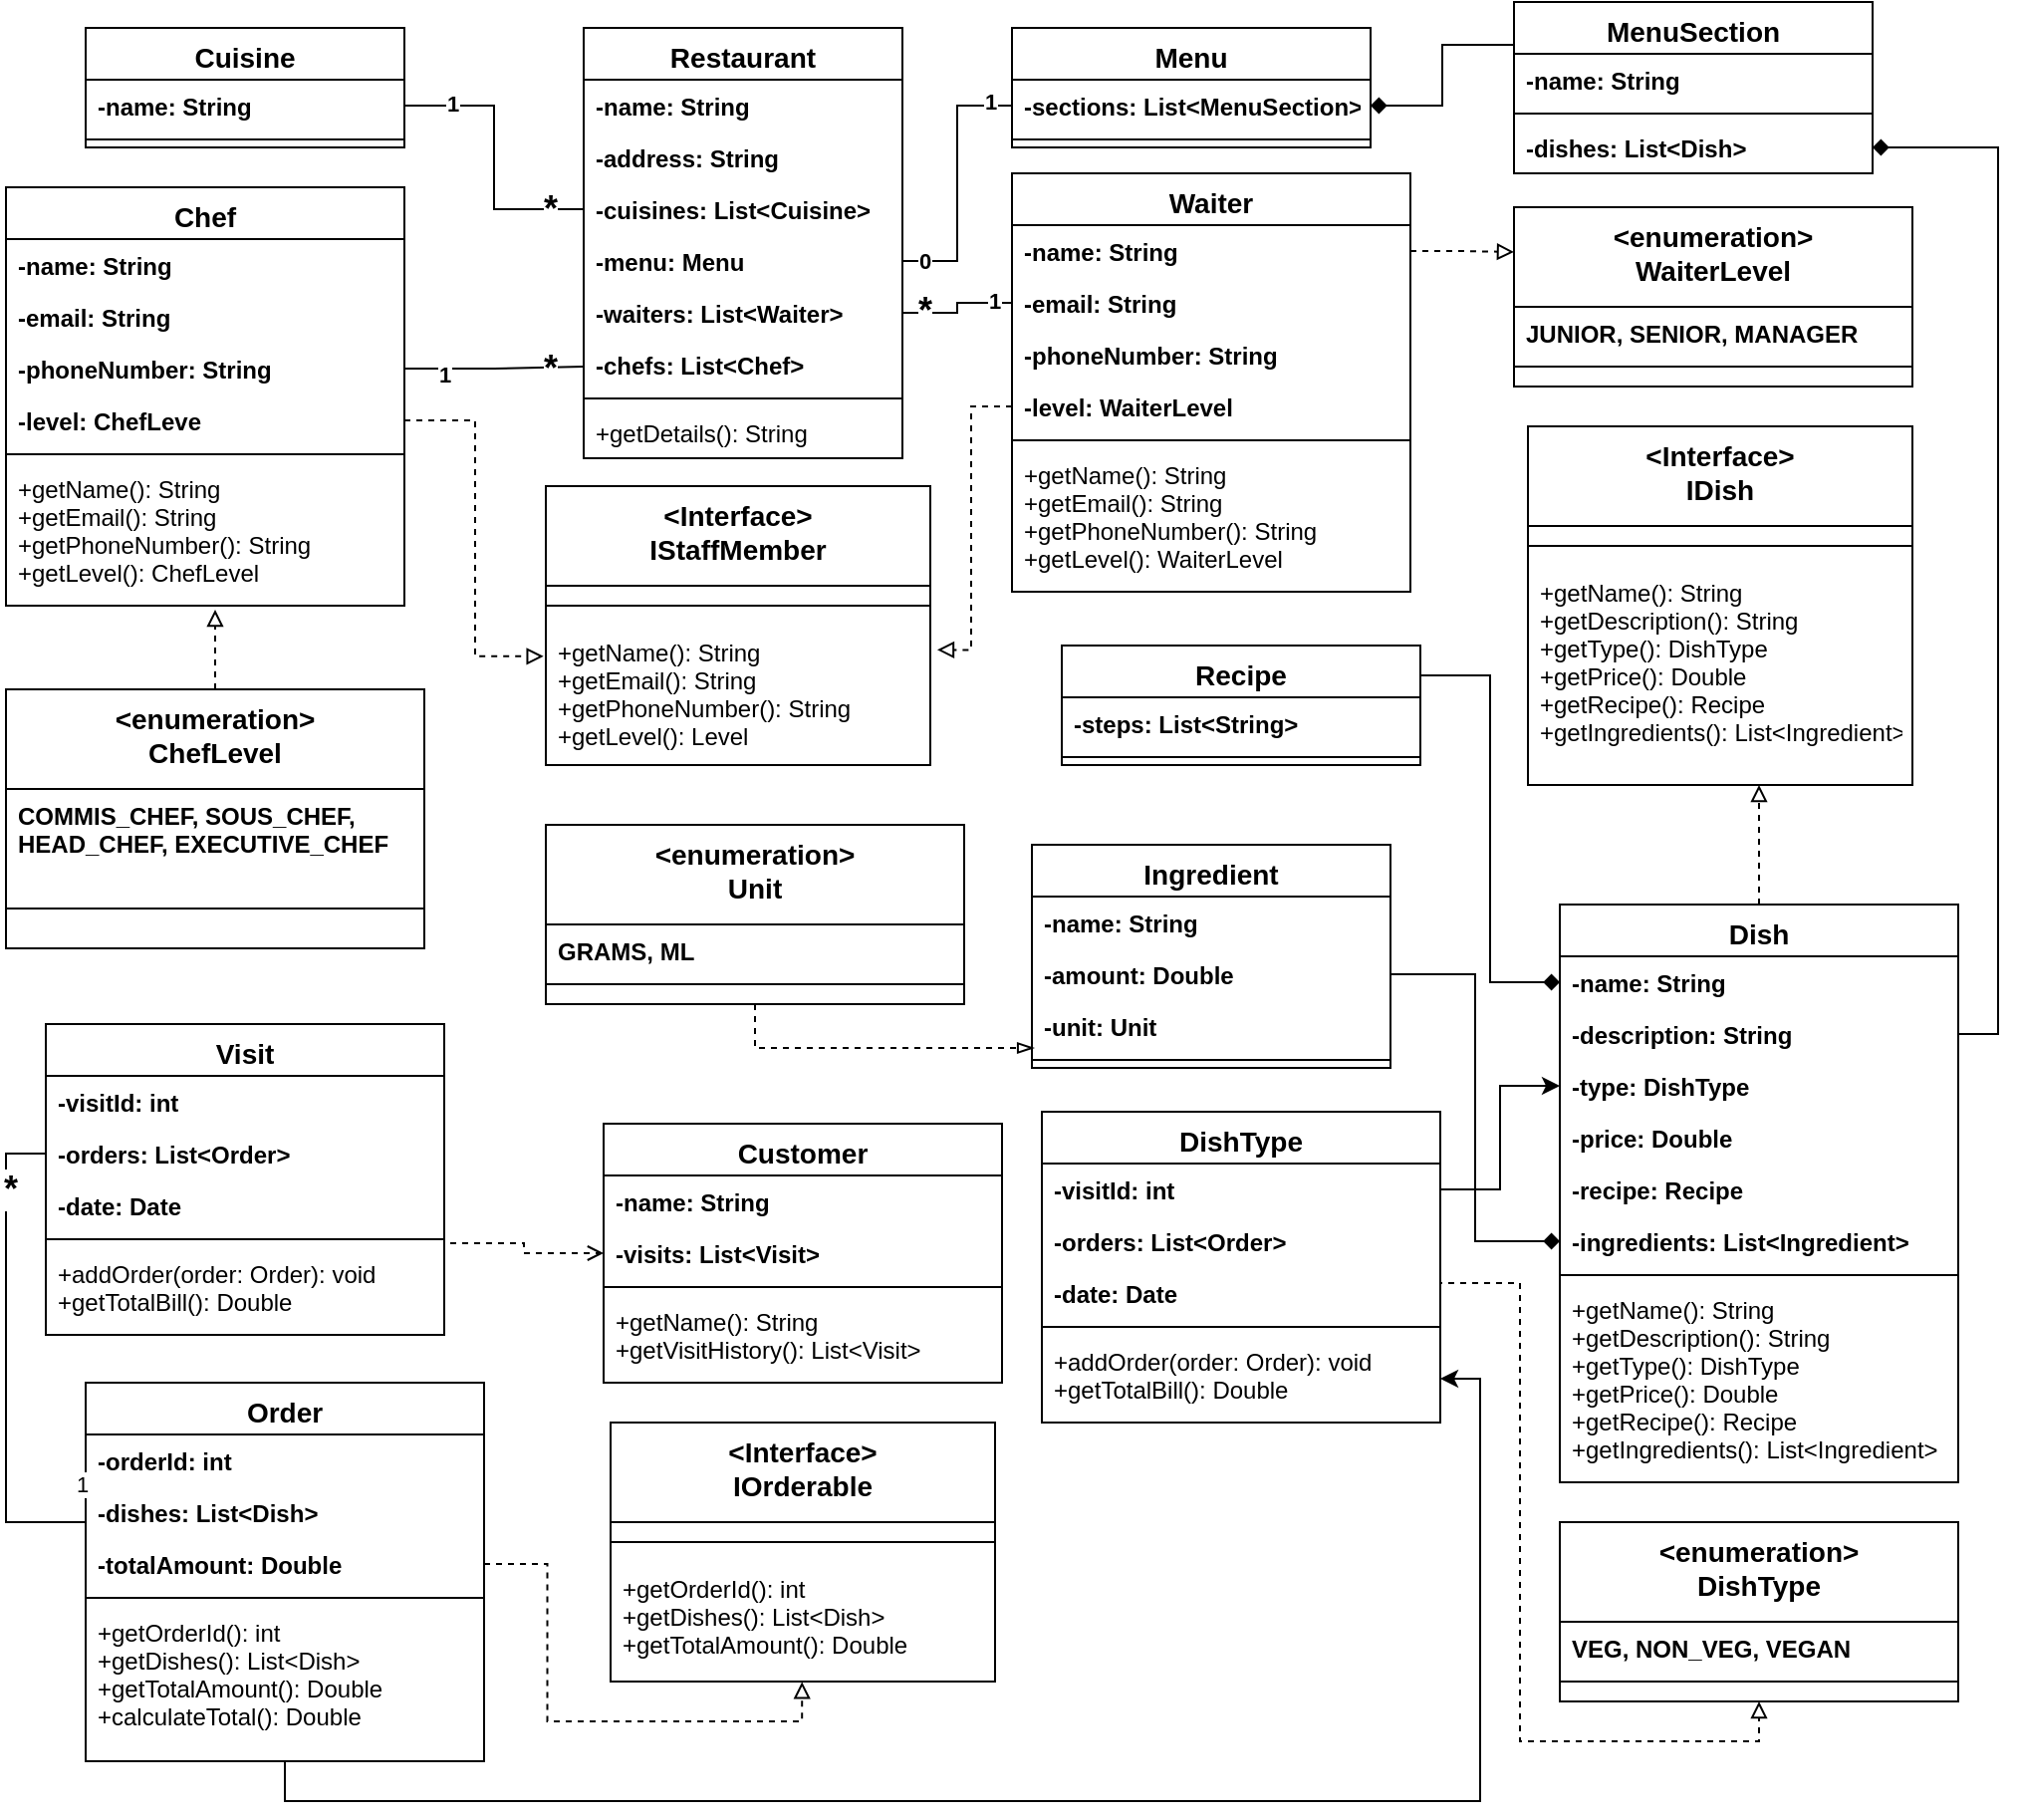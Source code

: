 <mxfile version="24.7.6">
  <diagram id="C5RBs43oDa-KdzZeNtuy" name="Page-1">
    <mxGraphModel dx="2327" dy="796" grid="1" gridSize="10" guides="1" tooltips="1" connect="1" arrows="1" fold="1" page="1" pageScale="1" pageWidth="827" pageHeight="1169" math="0" shadow="0">
      <root>
        <mxCell id="WIyWlLk6GJQsqaUBKTNV-0" />
        <mxCell id="WIyWlLk6GJQsqaUBKTNV-1" parent="WIyWlLk6GJQsqaUBKTNV-0" />
        <mxCell id="zkfFHV4jXpPFQw0GAbJ--0" value="Restaurant" style="swimlane;fontStyle=1;align=center;verticalAlign=top;childLayout=stackLayout;horizontal=1;startSize=26;horizontalStack=0;resizeParent=1;resizeLast=0;collapsible=1;marginBottom=0;rounded=0;shadow=0;strokeWidth=1;fontSize=14;" parent="WIyWlLk6GJQsqaUBKTNV-1" vertex="1">
          <mxGeometry x="240" y="40" width="160" height="216" as="geometry">
            <mxRectangle x="230" y="140" width="160" height="26" as="alternateBounds" />
          </mxGeometry>
        </mxCell>
        <mxCell id="zkfFHV4jXpPFQw0GAbJ--1" value="-name: String" style="text;align=left;verticalAlign=top;spacingLeft=4;spacingRight=4;overflow=hidden;rotatable=0;points=[[0,0.5],[1,0.5]];portConstraint=eastwest;fontStyle=1" parent="zkfFHV4jXpPFQw0GAbJ--0" vertex="1">
          <mxGeometry y="26" width="160" height="26" as="geometry" />
        </mxCell>
        <mxCell id="zkfFHV4jXpPFQw0GAbJ--2" value="-address: String " style="text;align=left;verticalAlign=top;spacingLeft=4;spacingRight=4;overflow=hidden;rotatable=0;points=[[0,0.5],[1,0.5]];portConstraint=eastwest;rounded=0;shadow=0;html=0;fontStyle=1" parent="zkfFHV4jXpPFQw0GAbJ--0" vertex="1">
          <mxGeometry y="52" width="160" height="26" as="geometry" />
        </mxCell>
        <mxCell id="zkfFHV4jXpPFQw0GAbJ--3" value="-cuisines: List&lt;Cuisine&gt;" style="text;align=left;verticalAlign=top;spacingLeft=4;spacingRight=4;overflow=hidden;rotatable=0;points=[[0,0.5],[1,0.5]];portConstraint=eastwest;rounded=0;shadow=0;html=0;fontStyle=1" parent="zkfFHV4jXpPFQw0GAbJ--0" vertex="1">
          <mxGeometry y="78" width="160" height="26" as="geometry" />
        </mxCell>
        <mxCell id="zkfFHV4jXpPFQw0GAbJ--5" value="-menu: Menu" style="text;align=left;verticalAlign=top;spacingLeft=4;spacingRight=4;overflow=hidden;rotatable=0;points=[[0,0.5],[1,0.5]];portConstraint=eastwest;fontStyle=1" parent="zkfFHV4jXpPFQw0GAbJ--0" vertex="1">
          <mxGeometry y="104" width="160" height="26" as="geometry" />
        </mxCell>
        <mxCell id="VaiTRZWKTCsyNy_biYh1-0" value="-waiters: List&lt;Waiter&gt; " style="text;align=left;verticalAlign=top;spacingLeft=4;spacingRight=4;overflow=hidden;rotatable=0;points=[[0,0.5],[1,0.5]];portConstraint=eastwest;rounded=0;shadow=0;html=0;fontStyle=1" vertex="1" parent="zkfFHV4jXpPFQw0GAbJ--0">
          <mxGeometry y="130" width="160" height="26" as="geometry" />
        </mxCell>
        <mxCell id="VaiTRZWKTCsyNy_biYh1-1" value="-chefs: List&lt;Chef&gt;" style="text;align=left;verticalAlign=top;spacingLeft=4;spacingRight=4;overflow=hidden;rotatable=0;points=[[0,0.5],[1,0.5]];portConstraint=eastwest;fontStyle=1" vertex="1" parent="zkfFHV4jXpPFQw0GAbJ--0">
          <mxGeometry y="156" width="160" height="26" as="geometry" />
        </mxCell>
        <mxCell id="zkfFHV4jXpPFQw0GAbJ--4" value="" style="line;html=1;strokeWidth=1;align=left;verticalAlign=middle;spacingTop=-1;spacingLeft=3;spacingRight=3;rotatable=0;labelPosition=right;points=[];portConstraint=eastwest;" parent="zkfFHV4jXpPFQw0GAbJ--0" vertex="1">
          <mxGeometry y="182" width="160" height="8" as="geometry" />
        </mxCell>
        <mxCell id="VaiTRZWKTCsyNy_biYh1-2" value="+getDetails(): String" style="text;align=left;verticalAlign=top;spacingLeft=4;spacingRight=4;overflow=hidden;rotatable=0;points=[[0,0.5],[1,0.5]];portConstraint=eastwest;rounded=0;shadow=0;html=0;" vertex="1" parent="zkfFHV4jXpPFQw0GAbJ--0">
          <mxGeometry y="190" width="160" height="26" as="geometry" />
        </mxCell>
        <mxCell id="VaiTRZWKTCsyNy_biYh1-3" value="Cuisine" style="swimlane;fontStyle=1;align=center;verticalAlign=top;childLayout=stackLayout;horizontal=1;startSize=26;horizontalStack=0;resizeParent=1;resizeLast=0;collapsible=1;marginBottom=0;rounded=0;shadow=0;strokeWidth=1;fontSize=14;" vertex="1" parent="WIyWlLk6GJQsqaUBKTNV-1">
          <mxGeometry x="-10" y="40" width="160" height="60" as="geometry">
            <mxRectangle x="230" y="140" width="160" height="26" as="alternateBounds" />
          </mxGeometry>
        </mxCell>
        <mxCell id="VaiTRZWKTCsyNy_biYh1-4" value="-name: String" style="text;align=left;verticalAlign=top;spacingLeft=4;spacingRight=4;overflow=hidden;rotatable=0;points=[[0,0.5],[1,0.5]];portConstraint=eastwest;fontStyle=1" vertex="1" parent="VaiTRZWKTCsyNy_biYh1-3">
          <mxGeometry y="26" width="160" height="26" as="geometry" />
        </mxCell>
        <mxCell id="VaiTRZWKTCsyNy_biYh1-10" value="" style="line;html=1;strokeWidth=1;align=left;verticalAlign=middle;spacingTop=-1;spacingLeft=3;spacingRight=3;rotatable=0;labelPosition=right;points=[];portConstraint=eastwest;" vertex="1" parent="VaiTRZWKTCsyNy_biYh1-3">
          <mxGeometry y="52" width="160" height="8" as="geometry" />
        </mxCell>
        <mxCell id="VaiTRZWKTCsyNy_biYh1-12" value="Menu" style="swimlane;fontStyle=1;align=center;verticalAlign=top;childLayout=stackLayout;horizontal=1;startSize=26;horizontalStack=0;resizeParent=1;resizeLast=0;collapsible=1;marginBottom=0;rounded=0;shadow=0;strokeWidth=1;fontSize=14;" vertex="1" parent="WIyWlLk6GJQsqaUBKTNV-1">
          <mxGeometry x="455" y="40" width="180" height="60" as="geometry">
            <mxRectangle x="230" y="140" width="160" height="26" as="alternateBounds" />
          </mxGeometry>
        </mxCell>
        <mxCell id="VaiTRZWKTCsyNy_biYh1-13" value="-sections: List&lt;MenuSection&gt;" style="text;align=left;verticalAlign=top;spacingLeft=4;spacingRight=4;overflow=hidden;rotatable=0;points=[[0,0.5],[1,0.5]];portConstraint=eastwest;fontStyle=1" vertex="1" parent="VaiTRZWKTCsyNy_biYh1-12">
          <mxGeometry y="26" width="180" height="26" as="geometry" />
        </mxCell>
        <mxCell id="VaiTRZWKTCsyNy_biYh1-14" value="" style="line;html=1;strokeWidth=1;align=left;verticalAlign=middle;spacingTop=-1;spacingLeft=3;spacingRight=3;rotatable=0;labelPosition=right;points=[];portConstraint=eastwest;" vertex="1" parent="VaiTRZWKTCsyNy_biYh1-12">
          <mxGeometry y="52" width="180" height="8" as="geometry" />
        </mxCell>
        <mxCell id="VaiTRZWKTCsyNy_biYh1-16" value="Ingredient" style="swimlane;fontStyle=1;align=center;verticalAlign=top;childLayout=stackLayout;horizontal=1;startSize=26;horizontalStack=0;resizeParent=1;resizeLast=0;collapsible=1;marginBottom=0;rounded=0;shadow=0;strokeWidth=1;fontSize=14;" vertex="1" parent="WIyWlLk6GJQsqaUBKTNV-1">
          <mxGeometry x="465" y="450" width="180" height="112" as="geometry">
            <mxRectangle x="230" y="140" width="160" height="26" as="alternateBounds" />
          </mxGeometry>
        </mxCell>
        <mxCell id="VaiTRZWKTCsyNy_biYh1-17" value="-name: String " style="text;align=left;verticalAlign=top;spacingLeft=4;spacingRight=4;overflow=hidden;rotatable=0;points=[[0,0.5],[1,0.5]];portConstraint=eastwest;fontStyle=1" vertex="1" parent="VaiTRZWKTCsyNy_biYh1-16">
          <mxGeometry y="26" width="180" height="26" as="geometry" />
        </mxCell>
        <mxCell id="VaiTRZWKTCsyNy_biYh1-38" value="-amount: Double " style="text;align=left;verticalAlign=top;spacingLeft=4;spacingRight=4;overflow=hidden;rotatable=0;points=[[0,0.5],[1,0.5]];portConstraint=eastwest;fontStyle=1" vertex="1" parent="VaiTRZWKTCsyNy_biYh1-16">
          <mxGeometry y="52" width="180" height="26" as="geometry" />
        </mxCell>
        <mxCell id="VaiTRZWKTCsyNy_biYh1-39" value="-unit: Unit" style="text;align=left;verticalAlign=top;spacingLeft=4;spacingRight=4;overflow=hidden;rotatable=0;points=[[0,0.5],[1,0.5]];portConstraint=eastwest;fontStyle=1" vertex="1" parent="VaiTRZWKTCsyNy_biYh1-16">
          <mxGeometry y="78" width="180" height="26" as="geometry" />
        </mxCell>
        <mxCell id="VaiTRZWKTCsyNy_biYh1-18" value="" style="line;html=1;strokeWidth=1;align=left;verticalAlign=middle;spacingTop=-1;spacingLeft=3;spacingRight=3;rotatable=0;labelPosition=right;points=[];portConstraint=eastwest;" vertex="1" parent="VaiTRZWKTCsyNy_biYh1-16">
          <mxGeometry y="104" width="180" height="8" as="geometry" />
        </mxCell>
        <mxCell id="VaiTRZWKTCsyNy_biYh1-21" value="&lt;Interface&gt;&#xa;IDish" style="swimlane;fontStyle=1;align=center;verticalAlign=top;childLayout=stackLayout;horizontal=1;startSize=50;horizontalStack=0;resizeParent=1;resizeLast=0;collapsible=1;marginBottom=0;rounded=0;shadow=0;strokeWidth=1;fontSize=14;" vertex="1" parent="WIyWlLk6GJQsqaUBKTNV-1">
          <mxGeometry x="714" y="240" width="193" height="180" as="geometry">
            <mxRectangle x="230" y="140" width="160" height="26" as="alternateBounds" />
          </mxGeometry>
        </mxCell>
        <mxCell id="VaiTRZWKTCsyNy_biYh1-23" value="" style="line;html=1;strokeWidth=1;align=left;verticalAlign=middle;spacingTop=-1;spacingLeft=3;spacingRight=3;rotatable=0;labelPosition=right;points=[];portConstraint=eastwest;" vertex="1" parent="VaiTRZWKTCsyNy_biYh1-21">
          <mxGeometry y="50" width="193" height="20" as="geometry" />
        </mxCell>
        <mxCell id="VaiTRZWKTCsyNy_biYh1-24" value="+getName(): String   &#xa;+getDescription(): String &#xa;+getType(): DishType &#xa;+getPrice(): Double  &#xa;+getRecipe(): Recipe &#xa;+getIngredients(): List&lt;Ingredient&gt;" style="text;align=left;verticalAlign=top;spacingLeft=4;spacingRight=4;overflow=hidden;rotatable=0;points=[[0,0.5],[1,0.5]];portConstraint=eastwest;fontStyle=0" vertex="1" parent="VaiTRZWKTCsyNy_biYh1-21">
          <mxGeometry y="70" width="193" height="100" as="geometry" />
        </mxCell>
        <mxCell id="VaiTRZWKTCsyNy_biYh1-147" style="edgeStyle=orthogonalEdgeStyle;rounded=0;orthogonalLoop=1;jettySize=auto;html=1;endArrow=block;endFill=0;dashed=1;" edge="1" parent="WIyWlLk6GJQsqaUBKTNV-1" source="VaiTRZWKTCsyNy_biYh1-25">
          <mxGeometry relative="1" as="geometry">
            <mxPoint x="830.0" y="420" as="targetPoint" />
          </mxGeometry>
        </mxCell>
        <mxCell id="VaiTRZWKTCsyNy_biYh1-25" value="Dish" style="swimlane;fontStyle=1;align=center;verticalAlign=top;childLayout=stackLayout;horizontal=1;startSize=26;horizontalStack=0;resizeParent=1;resizeLast=0;collapsible=1;marginBottom=0;rounded=0;shadow=0;strokeWidth=1;fontSize=14;" vertex="1" parent="WIyWlLk6GJQsqaUBKTNV-1">
          <mxGeometry x="730" y="480" width="200" height="290" as="geometry">
            <mxRectangle x="230" y="140" width="160" height="26" as="alternateBounds" />
          </mxGeometry>
        </mxCell>
        <mxCell id="VaiTRZWKTCsyNy_biYh1-26" value="-name: String" style="text;align=left;verticalAlign=top;spacingLeft=4;spacingRight=4;overflow=hidden;rotatable=0;points=[[0,0.5],[1,0.5]];portConstraint=eastwest;fontStyle=1" vertex="1" parent="VaiTRZWKTCsyNy_biYh1-25">
          <mxGeometry y="26" width="200" height="26" as="geometry" />
        </mxCell>
        <mxCell id="VaiTRZWKTCsyNy_biYh1-27" value="-description: String" style="text;align=left;verticalAlign=top;spacingLeft=4;spacingRight=4;overflow=hidden;rotatable=0;points=[[0,0.5],[1,0.5]];portConstraint=eastwest;rounded=0;shadow=0;html=0;fontStyle=1" vertex="1" parent="VaiTRZWKTCsyNy_biYh1-25">
          <mxGeometry y="52" width="200" height="26" as="geometry" />
        </mxCell>
        <mxCell id="VaiTRZWKTCsyNy_biYh1-28" value="-type: DishType " style="text;align=left;verticalAlign=top;spacingLeft=4;spacingRight=4;overflow=hidden;rotatable=0;points=[[0,0.5],[1,0.5]];portConstraint=eastwest;rounded=0;shadow=0;html=0;fontStyle=1" vertex="1" parent="VaiTRZWKTCsyNy_biYh1-25">
          <mxGeometry y="78" width="200" height="26" as="geometry" />
        </mxCell>
        <mxCell id="VaiTRZWKTCsyNy_biYh1-29" value="-price: Double " style="text;align=left;verticalAlign=top;spacingLeft=4;spacingRight=4;overflow=hidden;rotatable=0;points=[[0,0.5],[1,0.5]];portConstraint=eastwest;fontStyle=1" vertex="1" parent="VaiTRZWKTCsyNy_biYh1-25">
          <mxGeometry y="104" width="200" height="26" as="geometry" />
        </mxCell>
        <mxCell id="VaiTRZWKTCsyNy_biYh1-30" value="-recipe: Recipe " style="text;align=left;verticalAlign=top;spacingLeft=4;spacingRight=4;overflow=hidden;rotatable=0;points=[[0,0.5],[1,0.5]];portConstraint=eastwest;rounded=0;shadow=0;html=0;fontStyle=1" vertex="1" parent="VaiTRZWKTCsyNy_biYh1-25">
          <mxGeometry y="130" width="200" height="26" as="geometry" />
        </mxCell>
        <mxCell id="VaiTRZWKTCsyNy_biYh1-31" value="-ingredients: List&lt;Ingredient&gt;" style="text;align=left;verticalAlign=top;spacingLeft=4;spacingRight=4;overflow=hidden;rotatable=0;points=[[0,0.5],[1,0.5]];portConstraint=eastwest;fontStyle=1" vertex="1" parent="VaiTRZWKTCsyNy_biYh1-25">
          <mxGeometry y="156" width="200" height="26" as="geometry" />
        </mxCell>
        <mxCell id="VaiTRZWKTCsyNy_biYh1-32" value="" style="line;html=1;strokeWidth=1;align=left;verticalAlign=middle;spacingTop=-1;spacingLeft=3;spacingRight=3;rotatable=0;labelPosition=right;points=[];portConstraint=eastwest;" vertex="1" parent="VaiTRZWKTCsyNy_biYh1-25">
          <mxGeometry y="182" width="200" height="8" as="geometry" />
        </mxCell>
        <mxCell id="VaiTRZWKTCsyNy_biYh1-33" value="+getName(): String   &#xa;+getDescription(): String &#xa;+getType(): DishType &#xa;+getPrice(): Double  &#xa;+getRecipe(): Recipe &#xa;+getIngredients(): List&lt;Ingredient&gt;" style="text;align=left;verticalAlign=top;spacingLeft=4;spacingRight=4;overflow=hidden;rotatable=0;points=[[0,0.5],[1,0.5]];portConstraint=eastwest;rounded=0;shadow=0;html=0;" vertex="1" parent="VaiTRZWKTCsyNy_biYh1-25">
          <mxGeometry y="190" width="200" height="100" as="geometry" />
        </mxCell>
        <mxCell id="VaiTRZWKTCsyNy_biYh1-34" value="MenuSection" style="swimlane;fontStyle=1;align=center;verticalAlign=top;childLayout=stackLayout;horizontal=1;startSize=26;horizontalStack=0;resizeParent=1;resizeLast=0;collapsible=1;marginBottom=0;rounded=0;shadow=0;strokeWidth=1;fontSize=14;" vertex="1" parent="WIyWlLk6GJQsqaUBKTNV-1">
          <mxGeometry x="707" y="27" width="180" height="86" as="geometry">
            <mxRectangle x="230" y="140" width="160" height="26" as="alternateBounds" />
          </mxGeometry>
        </mxCell>
        <mxCell id="VaiTRZWKTCsyNy_biYh1-35" value="-name: String " style="text;align=left;verticalAlign=top;spacingLeft=4;spacingRight=4;overflow=hidden;rotatable=0;points=[[0,0.5],[1,0.5]];portConstraint=eastwest;fontStyle=1" vertex="1" parent="VaiTRZWKTCsyNy_biYh1-34">
          <mxGeometry y="26" width="180" height="26" as="geometry" />
        </mxCell>
        <mxCell id="VaiTRZWKTCsyNy_biYh1-36" value="" style="line;html=1;strokeWidth=1;align=left;verticalAlign=middle;spacingTop=-1;spacingLeft=3;spacingRight=3;rotatable=0;labelPosition=right;points=[];portConstraint=eastwest;" vertex="1" parent="VaiTRZWKTCsyNy_biYh1-34">
          <mxGeometry y="52" width="180" height="8" as="geometry" />
        </mxCell>
        <mxCell id="VaiTRZWKTCsyNy_biYh1-37" value="-dishes: List&lt;Dish&gt;" style="text;align=left;verticalAlign=top;spacingLeft=4;spacingRight=4;overflow=hidden;rotatable=0;points=[[0,0.5],[1,0.5]];portConstraint=eastwest;fontStyle=1" vertex="1" parent="VaiTRZWKTCsyNy_biYh1-34">
          <mxGeometry y="60" width="180" height="26" as="geometry" />
        </mxCell>
        <mxCell id="VaiTRZWKTCsyNy_biYh1-40" value="Recipe" style="swimlane;fontStyle=1;align=center;verticalAlign=top;childLayout=stackLayout;horizontal=1;startSize=26;horizontalStack=0;resizeParent=1;resizeLast=0;collapsible=1;marginBottom=0;rounded=0;shadow=0;strokeWidth=1;fontSize=14;" vertex="1" parent="WIyWlLk6GJQsqaUBKTNV-1">
          <mxGeometry x="480" y="350" width="180" height="60" as="geometry">
            <mxRectangle x="230" y="140" width="160" height="26" as="alternateBounds" />
          </mxGeometry>
        </mxCell>
        <mxCell id="VaiTRZWKTCsyNy_biYh1-41" value="-steps: List&lt;String&gt;" style="text;align=left;verticalAlign=top;spacingLeft=4;spacingRight=4;overflow=hidden;rotatable=0;points=[[0,0.5],[1,0.5]];portConstraint=eastwest;fontStyle=1" vertex="1" parent="VaiTRZWKTCsyNy_biYh1-40">
          <mxGeometry y="26" width="180" height="26" as="geometry" />
        </mxCell>
        <mxCell id="VaiTRZWKTCsyNy_biYh1-42" value="" style="line;html=1;strokeWidth=1;align=left;verticalAlign=middle;spacingTop=-1;spacingLeft=3;spacingRight=3;rotatable=0;labelPosition=right;points=[];portConstraint=eastwest;" vertex="1" parent="VaiTRZWKTCsyNy_biYh1-40">
          <mxGeometry y="52" width="180" height="8" as="geometry" />
        </mxCell>
        <mxCell id="VaiTRZWKTCsyNy_biYh1-43" value="&lt;Interface&gt;&#xa;IStaffMember" style="swimlane;fontStyle=1;align=center;verticalAlign=top;childLayout=stackLayout;horizontal=1;startSize=50;horizontalStack=0;resizeParent=1;resizeLast=0;collapsible=1;marginBottom=0;rounded=0;shadow=0;strokeWidth=1;fontSize=14;" vertex="1" parent="WIyWlLk6GJQsqaUBKTNV-1">
          <mxGeometry x="221" y="270" width="193" height="140" as="geometry">
            <mxRectangle x="230" y="140" width="160" height="26" as="alternateBounds" />
          </mxGeometry>
        </mxCell>
        <mxCell id="VaiTRZWKTCsyNy_biYh1-44" value="" style="line;html=1;strokeWidth=1;align=left;verticalAlign=middle;spacingTop=-1;spacingLeft=3;spacingRight=3;rotatable=0;labelPosition=right;points=[];portConstraint=eastwest;" vertex="1" parent="VaiTRZWKTCsyNy_biYh1-43">
          <mxGeometry y="50" width="193" height="20" as="geometry" />
        </mxCell>
        <mxCell id="VaiTRZWKTCsyNy_biYh1-45" value="+getName(): String   &#xa;+getEmail(): String  &#xa;+getPhoneNumber(): String &#xa;+getLevel(): Level" style="text;align=left;verticalAlign=top;spacingLeft=4;spacingRight=4;overflow=hidden;rotatable=0;points=[[0,0.5],[1,0.5]];portConstraint=eastwest;fontStyle=0" vertex="1" parent="VaiTRZWKTCsyNy_biYh1-43">
          <mxGeometry y="70" width="193" height="70" as="geometry" />
        </mxCell>
        <mxCell id="VaiTRZWKTCsyNy_biYh1-46" value="Waiter" style="swimlane;fontStyle=1;align=center;verticalAlign=top;childLayout=stackLayout;horizontal=1;startSize=26;horizontalStack=0;resizeParent=1;resizeLast=0;collapsible=1;marginBottom=0;rounded=0;shadow=0;strokeWidth=1;fontSize=14;" vertex="1" parent="WIyWlLk6GJQsqaUBKTNV-1">
          <mxGeometry x="455" y="113" width="200" height="210" as="geometry">
            <mxRectangle x="230" y="140" width="160" height="26" as="alternateBounds" />
          </mxGeometry>
        </mxCell>
        <mxCell id="VaiTRZWKTCsyNy_biYh1-47" value="-name: String " style="text;align=left;verticalAlign=top;spacingLeft=4;spacingRight=4;overflow=hidden;rotatable=0;points=[[0,0.5],[1,0.5]];portConstraint=eastwest;fontStyle=1" vertex="1" parent="VaiTRZWKTCsyNy_biYh1-46">
          <mxGeometry y="26" width="200" height="26" as="geometry" />
        </mxCell>
        <mxCell id="VaiTRZWKTCsyNy_biYh1-48" value="-email: String " style="text;align=left;verticalAlign=top;spacingLeft=4;spacingRight=4;overflow=hidden;rotatable=0;points=[[0,0.5],[1,0.5]];portConstraint=eastwest;rounded=0;shadow=0;html=0;fontStyle=1" vertex="1" parent="VaiTRZWKTCsyNy_biYh1-46">
          <mxGeometry y="52" width="200" height="26" as="geometry" />
        </mxCell>
        <mxCell id="VaiTRZWKTCsyNy_biYh1-49" value="-phoneNumber: String " style="text;align=left;verticalAlign=top;spacingLeft=4;spacingRight=4;overflow=hidden;rotatable=0;points=[[0,0.5],[1,0.5]];portConstraint=eastwest;rounded=0;shadow=0;html=0;fontStyle=1" vertex="1" parent="VaiTRZWKTCsyNy_biYh1-46">
          <mxGeometry y="78" width="200" height="26" as="geometry" />
        </mxCell>
        <mxCell id="VaiTRZWKTCsyNy_biYh1-50" value="-level: WaiterLevel" style="text;align=left;verticalAlign=top;spacingLeft=4;spacingRight=4;overflow=hidden;rotatable=0;points=[[0,0.5],[1,0.5]];portConstraint=eastwest;fontStyle=1" vertex="1" parent="VaiTRZWKTCsyNy_biYh1-46">
          <mxGeometry y="104" width="200" height="26" as="geometry" />
        </mxCell>
        <mxCell id="VaiTRZWKTCsyNy_biYh1-53" value="" style="line;html=1;strokeWidth=1;align=left;verticalAlign=middle;spacingTop=-1;spacingLeft=3;spacingRight=3;rotatable=0;labelPosition=right;points=[];portConstraint=eastwest;" vertex="1" parent="VaiTRZWKTCsyNy_biYh1-46">
          <mxGeometry y="130" width="200" height="8" as="geometry" />
        </mxCell>
        <mxCell id="VaiTRZWKTCsyNy_biYh1-54" value="+getName(): String   &#xa;+getEmail(): String  &#xa;+getPhoneNumber(): String &#xa;+getLevel(): WaiterLevel" style="text;align=left;verticalAlign=top;spacingLeft=4;spacingRight=4;overflow=hidden;rotatable=0;points=[[0,0.5],[1,0.5]];portConstraint=eastwest;rounded=0;shadow=0;html=0;" vertex="1" parent="VaiTRZWKTCsyNy_biYh1-46">
          <mxGeometry y="138" width="200" height="72" as="geometry" />
        </mxCell>
        <mxCell id="VaiTRZWKTCsyNy_biYh1-55" value="Chef" style="swimlane;fontStyle=1;align=center;verticalAlign=top;childLayout=stackLayout;horizontal=1;startSize=26;horizontalStack=0;resizeParent=1;resizeLast=0;collapsible=1;marginBottom=0;rounded=0;shadow=0;strokeWidth=1;fontSize=14;" vertex="1" parent="WIyWlLk6GJQsqaUBKTNV-1">
          <mxGeometry x="-50" y="120" width="200" height="210" as="geometry">
            <mxRectangle x="230" y="140" width="160" height="26" as="alternateBounds" />
          </mxGeometry>
        </mxCell>
        <mxCell id="VaiTRZWKTCsyNy_biYh1-56" value="-name: String " style="text;align=left;verticalAlign=top;spacingLeft=4;spacingRight=4;overflow=hidden;rotatable=0;points=[[0,0.5],[1,0.5]];portConstraint=eastwest;fontStyle=1" vertex="1" parent="VaiTRZWKTCsyNy_biYh1-55">
          <mxGeometry y="26" width="200" height="26" as="geometry" />
        </mxCell>
        <mxCell id="VaiTRZWKTCsyNy_biYh1-57" value="-email: String " style="text;align=left;verticalAlign=top;spacingLeft=4;spacingRight=4;overflow=hidden;rotatable=0;points=[[0,0.5],[1,0.5]];portConstraint=eastwest;rounded=0;shadow=0;html=0;fontStyle=1" vertex="1" parent="VaiTRZWKTCsyNy_biYh1-55">
          <mxGeometry y="52" width="200" height="26" as="geometry" />
        </mxCell>
        <mxCell id="VaiTRZWKTCsyNy_biYh1-58" value="-phoneNumber: String " style="text;align=left;verticalAlign=top;spacingLeft=4;spacingRight=4;overflow=hidden;rotatable=0;points=[[0,0.5],[1,0.5]];portConstraint=eastwest;rounded=0;shadow=0;html=0;fontStyle=1" vertex="1" parent="VaiTRZWKTCsyNy_biYh1-55">
          <mxGeometry y="78" width="200" height="26" as="geometry" />
        </mxCell>
        <mxCell id="VaiTRZWKTCsyNy_biYh1-59" value="-level: ChefLeve" style="text;align=left;verticalAlign=top;spacingLeft=4;spacingRight=4;overflow=hidden;rotatable=0;points=[[0,0.5],[1,0.5]];portConstraint=eastwest;fontStyle=1" vertex="1" parent="VaiTRZWKTCsyNy_biYh1-55">
          <mxGeometry y="104" width="200" height="26" as="geometry" />
        </mxCell>
        <mxCell id="VaiTRZWKTCsyNy_biYh1-60" value="" style="line;html=1;strokeWidth=1;align=left;verticalAlign=middle;spacingTop=-1;spacingLeft=3;spacingRight=3;rotatable=0;labelPosition=right;points=[];portConstraint=eastwest;" vertex="1" parent="VaiTRZWKTCsyNy_biYh1-55">
          <mxGeometry y="130" width="200" height="8" as="geometry" />
        </mxCell>
        <mxCell id="VaiTRZWKTCsyNy_biYh1-61" value="+getName(): String   &#xa;+getEmail(): String  &#xa;+getPhoneNumber(): String &#xa;+getLevel(): ChefLevel&#xa;" style="text;align=left;verticalAlign=top;spacingLeft=4;spacingRight=4;overflow=hidden;rotatable=0;points=[[0,0.5],[1,0.5]];portConstraint=eastwest;rounded=0;shadow=0;html=0;" vertex="1" parent="VaiTRZWKTCsyNy_biYh1-55">
          <mxGeometry y="138" width="200" height="72" as="geometry" />
        </mxCell>
        <mxCell id="VaiTRZWKTCsyNy_biYh1-62" value="&lt;Interface&gt;&#xa;IOrderable" style="swimlane;fontStyle=1;align=center;verticalAlign=top;childLayout=stackLayout;horizontal=1;startSize=50;horizontalStack=0;resizeParent=1;resizeLast=0;collapsible=1;marginBottom=0;rounded=0;shadow=0;strokeWidth=1;fontSize=14;" vertex="1" parent="WIyWlLk6GJQsqaUBKTNV-1">
          <mxGeometry x="253.5" y="740" width="193" height="130" as="geometry">
            <mxRectangle x="230" y="140" width="160" height="26" as="alternateBounds" />
          </mxGeometry>
        </mxCell>
        <mxCell id="VaiTRZWKTCsyNy_biYh1-63" value="" style="line;html=1;strokeWidth=1;align=left;verticalAlign=middle;spacingTop=-1;spacingLeft=3;spacingRight=3;rotatable=0;labelPosition=right;points=[];portConstraint=eastwest;" vertex="1" parent="VaiTRZWKTCsyNy_biYh1-62">
          <mxGeometry y="50" width="193" height="20" as="geometry" />
        </mxCell>
        <mxCell id="VaiTRZWKTCsyNy_biYh1-64" value="+getOrderId(): int   &#xa;+getDishes(): List&lt;Dish&gt; &#xa;+getTotalAmount(): Double" style="text;align=left;verticalAlign=top;spacingLeft=4;spacingRight=4;overflow=hidden;rotatable=0;points=[[0,0.5],[1,0.5]];portConstraint=eastwest;fontStyle=0" vertex="1" parent="VaiTRZWKTCsyNy_biYh1-62">
          <mxGeometry y="70" width="193" height="60" as="geometry" />
        </mxCell>
        <mxCell id="VaiTRZWKTCsyNy_biYh1-156" style="edgeStyle=orthogonalEdgeStyle;rounded=0;orthogonalLoop=1;jettySize=auto;html=1;exitX=0.5;exitY=1;exitDx=0;exitDy=0;entryX=1;entryY=0.5;entryDx=0;entryDy=0;" edge="1" parent="WIyWlLk6GJQsqaUBKTNV-1" source="VaiTRZWKTCsyNy_biYh1-65" target="VaiTRZWKTCsyNy_biYh1-89">
          <mxGeometry relative="1" as="geometry" />
        </mxCell>
        <mxCell id="VaiTRZWKTCsyNy_biYh1-65" value="Order" style="swimlane;fontStyle=1;align=center;verticalAlign=top;childLayout=stackLayout;horizontal=1;startSize=26;horizontalStack=0;resizeParent=1;resizeLast=0;collapsible=1;marginBottom=0;rounded=0;shadow=0;strokeWidth=1;fontSize=14;" vertex="1" parent="WIyWlLk6GJQsqaUBKTNV-1">
          <mxGeometry x="-10" y="720" width="200" height="190" as="geometry">
            <mxRectangle x="230" y="140" width="160" height="26" as="alternateBounds" />
          </mxGeometry>
        </mxCell>
        <mxCell id="VaiTRZWKTCsyNy_biYh1-66" value="-orderId: int        &#xa;" style="text;align=left;verticalAlign=top;spacingLeft=4;spacingRight=4;overflow=hidden;rotatable=0;points=[[0,0.5],[1,0.5]];portConstraint=eastwest;fontStyle=1" vertex="1" parent="VaiTRZWKTCsyNy_biYh1-65">
          <mxGeometry y="26" width="200" height="26" as="geometry" />
        </mxCell>
        <mxCell id="VaiTRZWKTCsyNy_biYh1-67" value="-dishes: List&lt;Dish&gt;" style="text;align=left;verticalAlign=top;spacingLeft=4;spacingRight=4;overflow=hidden;rotatable=0;points=[[0,0.5],[1,0.5]];portConstraint=eastwest;rounded=0;shadow=0;html=0;fontStyle=1" vertex="1" parent="VaiTRZWKTCsyNy_biYh1-65">
          <mxGeometry y="52" width="200" height="26" as="geometry" />
        </mxCell>
        <mxCell id="VaiTRZWKTCsyNy_biYh1-68" value="-totalAmount: Double " style="text;align=left;verticalAlign=top;spacingLeft=4;spacingRight=4;overflow=hidden;rotatable=0;points=[[0,0.5],[1,0.5]];portConstraint=eastwest;rounded=0;shadow=0;html=0;fontStyle=1" vertex="1" parent="VaiTRZWKTCsyNy_biYh1-65">
          <mxGeometry y="78" width="200" height="26" as="geometry" />
        </mxCell>
        <mxCell id="VaiTRZWKTCsyNy_biYh1-70" value="" style="line;html=1;strokeWidth=1;align=left;verticalAlign=middle;spacingTop=-1;spacingLeft=3;spacingRight=3;rotatable=0;labelPosition=right;points=[];portConstraint=eastwest;" vertex="1" parent="VaiTRZWKTCsyNy_biYh1-65">
          <mxGeometry y="104" width="200" height="8" as="geometry" />
        </mxCell>
        <mxCell id="VaiTRZWKTCsyNy_biYh1-71" value="+getOrderId(): int   &#xa;+getDishes(): List&lt;Dish&gt; &#xa;+getTotalAmount(): Double&#xa;+calculateTotal(): Double" style="text;align=left;verticalAlign=top;spacingLeft=4;spacingRight=4;overflow=hidden;rotatable=0;points=[[0,0.5],[1,0.5]];portConstraint=eastwest;rounded=0;shadow=0;html=0;" vertex="1" parent="VaiTRZWKTCsyNy_biYh1-65">
          <mxGeometry y="112" width="200" height="72" as="geometry" />
        </mxCell>
        <mxCell id="VaiTRZWKTCsyNy_biYh1-72" value="Customer" style="swimlane;fontStyle=1;align=center;verticalAlign=top;childLayout=stackLayout;horizontal=1;startSize=26;horizontalStack=0;resizeParent=1;resizeLast=0;collapsible=1;marginBottom=0;rounded=0;shadow=0;strokeWidth=1;fontSize=14;" vertex="1" parent="WIyWlLk6GJQsqaUBKTNV-1">
          <mxGeometry x="250" y="590" width="200" height="130" as="geometry">
            <mxRectangle x="230" y="140" width="160" height="26" as="alternateBounds" />
          </mxGeometry>
        </mxCell>
        <mxCell id="VaiTRZWKTCsyNy_biYh1-73" value="-name: String&#xa;" style="text;align=left;verticalAlign=top;spacingLeft=4;spacingRight=4;overflow=hidden;rotatable=0;points=[[0,0.5],[1,0.5]];portConstraint=eastwest;fontStyle=1" vertex="1" parent="VaiTRZWKTCsyNy_biYh1-72">
          <mxGeometry y="26" width="200" height="26" as="geometry" />
        </mxCell>
        <mxCell id="VaiTRZWKTCsyNy_biYh1-74" value="-visits: List&lt;Visit&gt;" style="text;align=left;verticalAlign=top;spacingLeft=4;spacingRight=4;overflow=hidden;rotatable=0;points=[[0,0.5],[1,0.5]];portConstraint=eastwest;rounded=0;shadow=0;html=0;fontStyle=1" vertex="1" parent="VaiTRZWKTCsyNy_biYh1-72">
          <mxGeometry y="52" width="200" height="26" as="geometry" />
        </mxCell>
        <mxCell id="VaiTRZWKTCsyNy_biYh1-76" value="" style="line;html=1;strokeWidth=1;align=left;verticalAlign=middle;spacingTop=-1;spacingLeft=3;spacingRight=3;rotatable=0;labelPosition=right;points=[];portConstraint=eastwest;" vertex="1" parent="VaiTRZWKTCsyNy_biYh1-72">
          <mxGeometry y="78" width="200" height="8" as="geometry" />
        </mxCell>
        <mxCell id="VaiTRZWKTCsyNy_biYh1-77" value="+getName(): String&#xa;+getVisitHistory(): List&lt;Visit&gt;" style="text;align=left;verticalAlign=top;spacingLeft=4;spacingRight=4;overflow=hidden;rotatable=0;points=[[0,0.5],[1,0.5]];portConstraint=eastwest;rounded=0;shadow=0;html=0;" vertex="1" parent="VaiTRZWKTCsyNy_biYh1-72">
          <mxGeometry y="86" width="200" height="44" as="geometry" />
        </mxCell>
        <mxCell id="VaiTRZWKTCsyNy_biYh1-78" value="Visit" style="swimlane;fontStyle=1;align=center;verticalAlign=top;childLayout=stackLayout;horizontal=1;startSize=26;horizontalStack=0;resizeParent=1;resizeLast=0;collapsible=1;marginBottom=0;rounded=0;shadow=0;strokeWidth=1;fontSize=14;" vertex="1" parent="WIyWlLk6GJQsqaUBKTNV-1">
          <mxGeometry x="-30" y="540" width="200" height="156" as="geometry">
            <mxRectangle x="230" y="140" width="160" height="26" as="alternateBounds" />
          </mxGeometry>
        </mxCell>
        <mxCell id="VaiTRZWKTCsyNy_biYh1-79" value="-visitId: int&#xa;" style="text;align=left;verticalAlign=top;spacingLeft=4;spacingRight=4;overflow=hidden;rotatable=0;points=[[0,0.5],[1,0.5]];portConstraint=eastwest;fontStyle=1" vertex="1" parent="VaiTRZWKTCsyNy_biYh1-78">
          <mxGeometry y="26" width="200" height="26" as="geometry" />
        </mxCell>
        <mxCell id="VaiTRZWKTCsyNy_biYh1-80" value="-orders: List&lt;Order&gt;" style="text;align=left;verticalAlign=top;spacingLeft=4;spacingRight=4;overflow=hidden;rotatable=0;points=[[0,0.5],[1,0.5]];portConstraint=eastwest;rounded=0;shadow=0;html=0;fontStyle=1" vertex="1" parent="VaiTRZWKTCsyNy_biYh1-78">
          <mxGeometry y="52" width="200" height="26" as="geometry" />
        </mxCell>
        <mxCell id="VaiTRZWKTCsyNy_biYh1-83" value="-date: Date" style="text;align=left;verticalAlign=top;spacingLeft=4;spacingRight=4;overflow=hidden;rotatable=0;points=[[0,0.5],[1,0.5]];portConstraint=eastwest;rounded=0;shadow=0;html=0;fontStyle=1" vertex="1" parent="VaiTRZWKTCsyNy_biYh1-78">
          <mxGeometry y="78" width="200" height="26" as="geometry" />
        </mxCell>
        <mxCell id="VaiTRZWKTCsyNy_biYh1-81" value="" style="line;html=1;strokeWidth=1;align=left;verticalAlign=middle;spacingTop=-1;spacingLeft=3;spacingRight=3;rotatable=0;labelPosition=right;points=[];portConstraint=eastwest;" vertex="1" parent="VaiTRZWKTCsyNy_biYh1-78">
          <mxGeometry y="104" width="200" height="8" as="geometry" />
        </mxCell>
        <mxCell id="VaiTRZWKTCsyNy_biYh1-82" value="+addOrder(order: Order): void &#xa;+getTotalBill(): Double" style="text;align=left;verticalAlign=top;spacingLeft=4;spacingRight=4;overflow=hidden;rotatable=0;points=[[0,0.5],[1,0.5]];portConstraint=eastwest;rounded=0;shadow=0;html=0;" vertex="1" parent="VaiTRZWKTCsyNy_biYh1-78">
          <mxGeometry y="112" width="200" height="44" as="geometry" />
        </mxCell>
        <mxCell id="VaiTRZWKTCsyNy_biYh1-139" style="edgeStyle=orthogonalEdgeStyle;rounded=0;orthogonalLoop=1;jettySize=auto;html=1;entryX=0.5;entryY=1;entryDx=0;entryDy=0;endArrow=block;endFill=0;dashed=1;" edge="1" parent="WIyWlLk6GJQsqaUBKTNV-1" source="VaiTRZWKTCsyNy_biYh1-89" target="VaiTRZWKTCsyNy_biYh1-93">
          <mxGeometry relative="1" as="geometry">
            <Array as="points">
              <mxPoint x="670" y="670" />
              <mxPoint x="710" y="670" />
              <mxPoint x="710" y="900" />
              <mxPoint x="830" y="900" />
            </Array>
          </mxGeometry>
        </mxCell>
        <mxCell id="VaiTRZWKTCsyNy_biYh1-84" value="DishType" style="swimlane;fontStyle=1;align=center;verticalAlign=top;childLayout=stackLayout;horizontal=1;startSize=26;horizontalStack=0;resizeParent=1;resizeLast=0;collapsible=1;marginBottom=0;rounded=0;shadow=0;strokeWidth=1;fontSize=14;" vertex="1" parent="WIyWlLk6GJQsqaUBKTNV-1">
          <mxGeometry x="470" y="584" width="200" height="156" as="geometry">
            <mxRectangle x="230" y="140" width="160" height="26" as="alternateBounds" />
          </mxGeometry>
        </mxCell>
        <mxCell id="VaiTRZWKTCsyNy_biYh1-85" value="-visitId: int&#xa;" style="text;align=left;verticalAlign=top;spacingLeft=4;spacingRight=4;overflow=hidden;rotatable=0;points=[[0,0.5],[1,0.5]];portConstraint=eastwest;fontStyle=1" vertex="1" parent="VaiTRZWKTCsyNy_biYh1-84">
          <mxGeometry y="26" width="200" height="26" as="geometry" />
        </mxCell>
        <mxCell id="VaiTRZWKTCsyNy_biYh1-86" value="-orders: List&lt;Order&gt;" style="text;align=left;verticalAlign=top;spacingLeft=4;spacingRight=4;overflow=hidden;rotatable=0;points=[[0,0.5],[1,0.5]];portConstraint=eastwest;rounded=0;shadow=0;html=0;fontStyle=1" vertex="1" parent="VaiTRZWKTCsyNy_biYh1-84">
          <mxGeometry y="52" width="200" height="26" as="geometry" />
        </mxCell>
        <mxCell id="VaiTRZWKTCsyNy_biYh1-87" value="-date: Date" style="text;align=left;verticalAlign=top;spacingLeft=4;spacingRight=4;overflow=hidden;rotatable=0;points=[[0,0.5],[1,0.5]];portConstraint=eastwest;rounded=0;shadow=0;html=0;fontStyle=1" vertex="1" parent="VaiTRZWKTCsyNy_biYh1-84">
          <mxGeometry y="78" width="200" height="26" as="geometry" />
        </mxCell>
        <mxCell id="VaiTRZWKTCsyNy_biYh1-88" value="" style="line;html=1;strokeWidth=1;align=left;verticalAlign=middle;spacingTop=-1;spacingLeft=3;spacingRight=3;rotatable=0;labelPosition=right;points=[];portConstraint=eastwest;" vertex="1" parent="VaiTRZWKTCsyNy_biYh1-84">
          <mxGeometry y="104" width="200" height="8" as="geometry" />
        </mxCell>
        <mxCell id="VaiTRZWKTCsyNy_biYh1-89" value="+addOrder(order: Order): void &#xa;+getTotalBill(): Double" style="text;align=left;verticalAlign=top;spacingLeft=4;spacingRight=4;overflow=hidden;rotatable=0;points=[[0,0.5],[1,0.5]];portConstraint=eastwest;rounded=0;shadow=0;html=0;" vertex="1" parent="VaiTRZWKTCsyNy_biYh1-84">
          <mxGeometry y="112" width="200" height="44" as="geometry" />
        </mxCell>
        <mxCell id="VaiTRZWKTCsyNy_biYh1-93" value="&lt;enumeration&gt;&#xa;DishType" style="swimlane;fontStyle=1;align=center;verticalAlign=top;childLayout=stackLayout;horizontal=1;startSize=50;horizontalStack=0;resizeParent=1;resizeLast=0;collapsible=1;marginBottom=0;rounded=0;shadow=0;strokeWidth=1;fontSize=14;" vertex="1" parent="WIyWlLk6GJQsqaUBKTNV-1">
          <mxGeometry x="730" y="790" width="200" height="90" as="geometry">
            <mxRectangle x="230" y="140" width="160" height="26" as="alternateBounds" />
          </mxGeometry>
        </mxCell>
        <mxCell id="VaiTRZWKTCsyNy_biYh1-94" value="VEG, NON_VEG, VEGAN&#xa;" style="text;align=left;verticalAlign=top;spacingLeft=4;spacingRight=4;overflow=hidden;rotatable=0;points=[[0,0.5],[1,0.5]];portConstraint=eastwest;fontStyle=1" vertex="1" parent="VaiTRZWKTCsyNy_biYh1-93">
          <mxGeometry y="50" width="200" height="26" as="geometry" />
        </mxCell>
        <mxCell id="VaiTRZWKTCsyNy_biYh1-97" value="" style="line;html=1;strokeWidth=1;align=left;verticalAlign=middle;spacingTop=-1;spacingLeft=3;spacingRight=3;rotatable=0;labelPosition=right;points=[];portConstraint=eastwest;" vertex="1" parent="VaiTRZWKTCsyNy_biYh1-93">
          <mxGeometry y="76" width="200" height="8" as="geometry" />
        </mxCell>
        <mxCell id="VaiTRZWKTCsyNy_biYh1-99" value="&lt;enumeration&gt;&#xa;Unit" style="swimlane;fontStyle=1;align=center;verticalAlign=top;childLayout=stackLayout;horizontal=1;startSize=50;horizontalStack=0;resizeParent=1;resizeLast=0;collapsible=1;marginBottom=0;rounded=0;shadow=0;strokeWidth=1;fontSize=14;" vertex="1" parent="WIyWlLk6GJQsqaUBKTNV-1">
          <mxGeometry x="221" y="440" width="210" height="90" as="geometry">
            <mxRectangle x="230" y="140" width="160" height="26" as="alternateBounds" />
          </mxGeometry>
        </mxCell>
        <mxCell id="VaiTRZWKTCsyNy_biYh1-100" value="GRAMS, ML &#xa;" style="text;align=left;verticalAlign=top;spacingLeft=4;spacingRight=4;overflow=hidden;rotatable=0;points=[[0,0.5],[1,0.5]];portConstraint=eastwest;fontStyle=1" vertex="1" parent="VaiTRZWKTCsyNy_biYh1-99">
          <mxGeometry y="50" width="210" height="26" as="geometry" />
        </mxCell>
        <mxCell id="VaiTRZWKTCsyNy_biYh1-101" value="" style="line;html=1;strokeWidth=1;align=left;verticalAlign=middle;spacingTop=-1;spacingLeft=3;spacingRight=3;rotatable=0;labelPosition=right;points=[];portConstraint=eastwest;" vertex="1" parent="VaiTRZWKTCsyNy_biYh1-99">
          <mxGeometry y="76" width="210" height="8" as="geometry" />
        </mxCell>
        <mxCell id="VaiTRZWKTCsyNy_biYh1-102" value="&lt;enumeration&gt;&#xa;WaiterLevel" style="swimlane;fontStyle=1;align=center;verticalAlign=top;childLayout=stackLayout;horizontal=1;startSize=50;horizontalStack=0;resizeParent=1;resizeLast=0;collapsible=1;marginBottom=0;rounded=0;shadow=0;strokeWidth=1;fontSize=14;" vertex="1" parent="WIyWlLk6GJQsqaUBKTNV-1">
          <mxGeometry x="707" y="130" width="200" height="90" as="geometry">
            <mxRectangle x="230" y="140" width="160" height="26" as="alternateBounds" />
          </mxGeometry>
        </mxCell>
        <mxCell id="VaiTRZWKTCsyNy_biYh1-103" value="JUNIOR, SENIOR, MANAGER&#xa;" style="text;align=left;verticalAlign=top;spacingLeft=4;spacingRight=4;overflow=hidden;rotatable=0;points=[[0,0.5],[1,0.5]];portConstraint=eastwest;fontStyle=1" vertex="1" parent="VaiTRZWKTCsyNy_biYh1-102">
          <mxGeometry y="50" width="200" height="26" as="geometry" />
        </mxCell>
        <mxCell id="VaiTRZWKTCsyNy_biYh1-104" value="" style="line;html=1;strokeWidth=1;align=left;verticalAlign=middle;spacingTop=-1;spacingLeft=3;spacingRight=3;rotatable=0;labelPosition=right;points=[];portConstraint=eastwest;" vertex="1" parent="VaiTRZWKTCsyNy_biYh1-102">
          <mxGeometry y="76" width="200" height="8" as="geometry" />
        </mxCell>
        <mxCell id="VaiTRZWKTCsyNy_biYh1-141" style="edgeStyle=orthogonalEdgeStyle;rounded=0;orthogonalLoop=1;jettySize=auto;html=1;exitX=0.5;exitY=0;exitDx=0;exitDy=0;endArrow=block;endFill=0;dashed=1;" edge="1" parent="WIyWlLk6GJQsqaUBKTNV-1" source="VaiTRZWKTCsyNy_biYh1-105">
          <mxGeometry relative="1" as="geometry">
            <mxPoint x="55" y="332" as="targetPoint" />
          </mxGeometry>
        </mxCell>
        <mxCell id="VaiTRZWKTCsyNy_biYh1-105" value="&lt;enumeration&gt;&#xa;ChefLevel" style="swimlane;fontStyle=1;align=center;verticalAlign=top;childLayout=stackLayout;horizontal=1;startSize=50;horizontalStack=0;resizeParent=1;resizeLast=0;collapsible=1;marginBottom=0;rounded=0;shadow=0;strokeWidth=1;fontSize=14;" vertex="1" parent="WIyWlLk6GJQsqaUBKTNV-1">
          <mxGeometry x="-50" y="372" width="210" height="130" as="geometry">
            <mxRectangle x="230" y="140" width="160" height="26" as="alternateBounds" />
          </mxGeometry>
        </mxCell>
        <mxCell id="VaiTRZWKTCsyNy_biYh1-106" value="COMMIS_CHEF, SOUS_CHEF, &#xa;HEAD_CHEF, EXECUTIVE_CHEF&#xa;" style="text;align=left;verticalAlign=top;spacingLeft=4;spacingRight=4;overflow=hidden;rotatable=0;points=[[0,0.5],[1,0.5]];portConstraint=eastwest;fontStyle=1" vertex="1" parent="VaiTRZWKTCsyNy_biYh1-105">
          <mxGeometry y="50" width="210" height="50" as="geometry" />
        </mxCell>
        <mxCell id="VaiTRZWKTCsyNy_biYh1-107" value="" style="line;html=1;strokeWidth=1;align=left;verticalAlign=middle;spacingTop=-1;spacingLeft=3;spacingRight=3;rotatable=0;labelPosition=right;points=[];portConstraint=eastwest;" vertex="1" parent="VaiTRZWKTCsyNy_biYh1-105">
          <mxGeometry y="100" width="210" height="20" as="geometry" />
        </mxCell>
        <mxCell id="VaiTRZWKTCsyNy_biYh1-108" style="edgeStyle=orthogonalEdgeStyle;rounded=0;orthogonalLoop=1;jettySize=auto;html=1;exitX=1;exitY=0.5;exitDx=0;exitDy=0;entryX=0;entryY=0.5;entryDx=0;entryDy=0;endArrow=none;endFill=0;" edge="1" parent="WIyWlLk6GJQsqaUBKTNV-1" source="VaiTRZWKTCsyNy_biYh1-4" target="zkfFHV4jXpPFQw0GAbJ--3">
          <mxGeometry relative="1" as="geometry" />
        </mxCell>
        <mxCell id="VaiTRZWKTCsyNy_biYh1-113" value="1" style="edgeLabel;html=1;align=center;verticalAlign=middle;resizable=0;points=[];fontSize=11;fontStyle=1" vertex="1" connectable="0" parent="VaiTRZWKTCsyNy_biYh1-108">
          <mxGeometry x="-0.659" y="1" relative="1" as="geometry">
            <mxPoint as="offset" />
          </mxGeometry>
        </mxCell>
        <mxCell id="VaiTRZWKTCsyNy_biYh1-114" value="&lt;b style=&quot;font-size: 18px;&quot;&gt;*&lt;/b&gt;" style="edgeLabel;html=1;align=center;verticalAlign=middle;resizable=0;points=[];fontSize=18;" vertex="1" connectable="0" parent="VaiTRZWKTCsyNy_biYh1-108">
          <mxGeometry x="0.777" relative="1" as="geometry">
            <mxPoint x="-1" as="offset" />
          </mxGeometry>
        </mxCell>
        <mxCell id="VaiTRZWKTCsyNy_biYh1-109" style="edgeStyle=orthogonalEdgeStyle;rounded=0;orthogonalLoop=1;jettySize=auto;html=1;exitX=0;exitY=0.5;exitDx=0;exitDy=0;entryX=1;entryY=0.5;entryDx=0;entryDy=0;endArrow=none;endFill=0;" edge="1" parent="WIyWlLk6GJQsqaUBKTNV-1" source="VaiTRZWKTCsyNy_biYh1-13" target="zkfFHV4jXpPFQw0GAbJ--5">
          <mxGeometry relative="1" as="geometry" />
        </mxCell>
        <mxCell id="VaiTRZWKTCsyNy_biYh1-120" value="1" style="edgeLabel;html=1;align=center;verticalAlign=middle;resizable=0;points=[];fontStyle=1" vertex="1" connectable="0" parent="VaiTRZWKTCsyNy_biYh1-109">
          <mxGeometry x="-0.838" y="-2" relative="1" as="geometry">
            <mxPoint as="offset" />
          </mxGeometry>
        </mxCell>
        <mxCell id="VaiTRZWKTCsyNy_biYh1-127" value="0" style="edgeLabel;html=1;align=center;verticalAlign=middle;resizable=0;points=[];fontStyle=1" vertex="1" connectable="0" parent="VaiTRZWKTCsyNy_biYh1-109">
          <mxGeometry x="0.832" relative="1" as="geometry">
            <mxPoint as="offset" />
          </mxGeometry>
        </mxCell>
        <mxCell id="VaiTRZWKTCsyNy_biYh1-111" style="edgeStyle=orthogonalEdgeStyle;rounded=0;orthogonalLoop=1;jettySize=auto;html=1;exitX=1;exitY=0.5;exitDx=0;exitDy=0;endArrow=none;endFill=0;" edge="1" parent="WIyWlLk6GJQsqaUBKTNV-1" source="VaiTRZWKTCsyNy_biYh1-58">
          <mxGeometry relative="1" as="geometry">
            <mxPoint x="240" y="210" as="targetPoint" />
          </mxGeometry>
        </mxCell>
        <mxCell id="VaiTRZWKTCsyNy_biYh1-115" value="&lt;span style=&quot;color: rgba(0, 0, 0, 0); font-family: monospace; font-size: 0px; text-align: start; background-color: rgb(251, 251, 251);&quot;&gt;%3CmxGraphModel%3E%3Croot%3E%3CmxCell%20id%3D%220%22%2F%3E%3CmxCell%20id%3D%221%22%20parent%3D%220%22%2F%3E%3CmxCell%20id%3D%222%22%20value%3D%221%22%20style%3D%22edgeLabel%3Bhtml%3D1%3Balign%3Dcenter%3BverticalAlign%3Dmiddle%3Bresizable%3D0%3Bpoints%3D%5B%5D%3BfontSize%3D14%3BfontStyle%3D1%22%20vertex%3D%221%22%20connectable%3D%220%22%20parent%3D%221%22%3E%3CmxGeometry%20x%3D%22174%22%20y%3D%2278%22%20as%3D%22geometry%22%2F%3E%3C%2FmxCell%3E%3C%2Froot%3E%3C%2FmxGraphModel%3E&lt;/span&gt;" style="edgeLabel;html=1;align=center;verticalAlign=middle;resizable=0;points=[];" vertex="1" connectable="0" parent="VaiTRZWKTCsyNy_biYh1-111">
          <mxGeometry x="-0.531" relative="1" as="geometry">
            <mxPoint as="offset" />
          </mxGeometry>
        </mxCell>
        <mxCell id="VaiTRZWKTCsyNy_biYh1-116" value="1" style="edgeLabel;html=1;align=center;verticalAlign=middle;resizable=0;points=[];fontSize=11;fontStyle=1" vertex="1" connectable="0" parent="VaiTRZWKTCsyNy_biYh1-111">
          <mxGeometry x="-0.569" y="-3" relative="1" as="geometry">
            <mxPoint as="offset" />
          </mxGeometry>
        </mxCell>
        <mxCell id="VaiTRZWKTCsyNy_biYh1-117" value="&lt;font style=&quot;font-size: 18px;&quot;&gt;&lt;b&gt;*&lt;/b&gt;&lt;/font&gt;" style="edgeLabel;html=1;align=center;verticalAlign=middle;resizable=0;points=[];" vertex="1" connectable="0" parent="VaiTRZWKTCsyNy_biYh1-111">
          <mxGeometry x="0.628" y="-1" relative="1" as="geometry">
            <mxPoint as="offset" />
          </mxGeometry>
        </mxCell>
        <mxCell id="VaiTRZWKTCsyNy_biYh1-112" style="edgeStyle=orthogonalEdgeStyle;rounded=0;orthogonalLoop=1;jettySize=auto;html=1;exitX=0;exitY=0.5;exitDx=0;exitDy=0;entryX=1;entryY=0.5;entryDx=0;entryDy=0;endArrow=none;endFill=0;" edge="1" parent="WIyWlLk6GJQsqaUBKTNV-1" source="VaiTRZWKTCsyNy_biYh1-48" target="VaiTRZWKTCsyNy_biYh1-0">
          <mxGeometry relative="1" as="geometry" />
        </mxCell>
        <mxCell id="VaiTRZWKTCsyNy_biYh1-123" value="&lt;b&gt;1&lt;/b&gt;" style="edgeLabel;html=1;align=center;verticalAlign=middle;resizable=0;points=[];" vertex="1" connectable="0" parent="VaiTRZWKTCsyNy_biYh1-112">
          <mxGeometry x="-0.707" y="-1" relative="1" as="geometry">
            <mxPoint as="offset" />
          </mxGeometry>
        </mxCell>
        <mxCell id="VaiTRZWKTCsyNy_biYh1-125" value="*" style="edgeLabel;html=1;align=center;verticalAlign=middle;resizable=0;points=[];fontSize=18;fontStyle=1" vertex="1" connectable="0" parent="VaiTRZWKTCsyNy_biYh1-112">
          <mxGeometry x="0.627" y="-1" relative="1" as="geometry">
            <mxPoint as="offset" />
          </mxGeometry>
        </mxCell>
        <mxCell id="VaiTRZWKTCsyNy_biYh1-128" style="edgeStyle=orthogonalEdgeStyle;rounded=0;orthogonalLoop=1;jettySize=auto;html=1;exitX=1;exitY=0.5;exitDx=0;exitDy=0;entryX=0;entryY=0.25;entryDx=0;entryDy=0;endArrow=none;endFill=0;startArrow=diamond;startFill=1;" edge="1" parent="WIyWlLk6GJQsqaUBKTNV-1" source="VaiTRZWKTCsyNy_biYh1-13" target="VaiTRZWKTCsyNy_biYh1-34">
          <mxGeometry relative="1" as="geometry" />
        </mxCell>
        <mxCell id="VaiTRZWKTCsyNy_biYh1-132" style="edgeStyle=orthogonalEdgeStyle;rounded=0;orthogonalLoop=1;jettySize=auto;html=1;exitX=1;exitY=0.5;exitDx=0;exitDy=0;entryX=1;entryY=0.5;entryDx=0;entryDy=0;endArrow=none;endFill=0;startArrow=diamond;startFill=1;" edge="1" parent="WIyWlLk6GJQsqaUBKTNV-1" source="VaiTRZWKTCsyNy_biYh1-37" target="VaiTRZWKTCsyNy_biYh1-27">
          <mxGeometry relative="1" as="geometry" />
        </mxCell>
        <mxCell id="VaiTRZWKTCsyNy_biYh1-133" style="edgeStyle=orthogonalEdgeStyle;rounded=0;orthogonalLoop=1;jettySize=auto;html=1;entryX=1;entryY=0.25;entryDx=0;entryDy=0;endArrow=none;endFill=0;startArrow=diamond;startFill=1;" edge="1" parent="WIyWlLk6GJQsqaUBKTNV-1" source="VaiTRZWKTCsyNy_biYh1-26" target="VaiTRZWKTCsyNy_biYh1-40">
          <mxGeometry relative="1" as="geometry" />
        </mxCell>
        <mxCell id="VaiTRZWKTCsyNy_biYh1-135" style="edgeStyle=orthogonalEdgeStyle;rounded=0;orthogonalLoop=1;jettySize=auto;html=1;exitX=1;exitY=0.5;exitDx=0;exitDy=0;entryX=-0.006;entryY=0.22;entryDx=0;entryDy=0;entryPerimeter=0;endArrow=block;endFill=0;dashed=1;" edge="1" parent="WIyWlLk6GJQsqaUBKTNV-1" source="VaiTRZWKTCsyNy_biYh1-59" target="VaiTRZWKTCsyNy_biYh1-45">
          <mxGeometry relative="1" as="geometry" />
        </mxCell>
        <mxCell id="VaiTRZWKTCsyNy_biYh1-136" style="edgeStyle=orthogonalEdgeStyle;rounded=0;orthogonalLoop=1;jettySize=auto;html=1;exitX=0;exitY=0.5;exitDx=0;exitDy=0;entryX=1.018;entryY=0.174;entryDx=0;entryDy=0;entryPerimeter=0;endArrow=block;endFill=0;dashed=1;" edge="1" parent="WIyWlLk6GJQsqaUBKTNV-1" source="VaiTRZWKTCsyNy_biYh1-50" target="VaiTRZWKTCsyNy_biYh1-45">
          <mxGeometry relative="1" as="geometry" />
        </mxCell>
        <mxCell id="VaiTRZWKTCsyNy_biYh1-138" style="edgeStyle=orthogonalEdgeStyle;rounded=0;orthogonalLoop=1;jettySize=auto;html=1;exitX=1;exitY=0.5;exitDx=0;exitDy=0;entryX=0.498;entryY=1.003;entryDx=0;entryDy=0;entryPerimeter=0;endArrow=block;endFill=0;dashed=1;" edge="1" parent="WIyWlLk6GJQsqaUBKTNV-1" source="VaiTRZWKTCsyNy_biYh1-68" target="VaiTRZWKTCsyNy_biYh1-64">
          <mxGeometry relative="1" as="geometry" />
        </mxCell>
        <mxCell id="VaiTRZWKTCsyNy_biYh1-146" style="edgeStyle=orthogonalEdgeStyle;rounded=0;orthogonalLoop=1;jettySize=auto;html=1;exitX=1;exitY=0.5;exitDx=0;exitDy=0;entryX=0;entryY=0.25;entryDx=0;entryDy=0;endArrow=block;endFill=0;dashed=1;" edge="1" parent="WIyWlLk6GJQsqaUBKTNV-1" source="VaiTRZWKTCsyNy_biYh1-47" target="VaiTRZWKTCsyNy_biYh1-102">
          <mxGeometry relative="1" as="geometry" />
        </mxCell>
        <mxCell id="VaiTRZWKTCsyNy_biYh1-149" style="edgeStyle=orthogonalEdgeStyle;rounded=0;orthogonalLoop=1;jettySize=auto;html=1;exitX=1;exitY=0.5;exitDx=0;exitDy=0;entryX=0;entryY=0.5;entryDx=0;entryDy=0;endArrow=open;endFill=0;dashed=1;" edge="1" parent="WIyWlLk6GJQsqaUBKTNV-1" source="VaiTRZWKTCsyNy_biYh1-80" target="VaiTRZWKTCsyNy_biYh1-74">
          <mxGeometry relative="1" as="geometry">
            <Array as="points">
              <mxPoint x="170" y="650" />
              <mxPoint x="210" y="650" />
              <mxPoint x="210" y="655" />
            </Array>
          </mxGeometry>
        </mxCell>
        <mxCell id="VaiTRZWKTCsyNy_biYh1-150" style="edgeStyle=orthogonalEdgeStyle;rounded=0;orthogonalLoop=1;jettySize=auto;html=1;exitX=0.5;exitY=1;exitDx=0;exitDy=0;entryX=0.006;entryY=0.923;entryDx=0;entryDy=0;entryPerimeter=0;endArrow=blockThin;endFill=0;dashed=1;" edge="1" parent="WIyWlLk6GJQsqaUBKTNV-1" source="VaiTRZWKTCsyNy_biYh1-99" target="VaiTRZWKTCsyNy_biYh1-39">
          <mxGeometry relative="1" as="geometry" />
        </mxCell>
        <mxCell id="VaiTRZWKTCsyNy_biYh1-151" style="edgeStyle=orthogonalEdgeStyle;rounded=0;orthogonalLoop=1;jettySize=auto;html=1;entryX=0;entryY=0.5;entryDx=0;entryDy=0;endArrow=none;endFill=0;exitX=0;exitY=0.5;exitDx=0;exitDy=0;" edge="1" parent="WIyWlLk6GJQsqaUBKTNV-1" source="VaiTRZWKTCsyNy_biYh1-66" target="VaiTRZWKTCsyNy_biYh1-80">
          <mxGeometry relative="1" as="geometry">
            <mxPoint x="240" y="790" as="sourcePoint" />
            <Array as="points">
              <mxPoint x="-50" y="790" />
              <mxPoint x="-50" y="605" />
            </Array>
          </mxGeometry>
        </mxCell>
        <mxCell id="VaiTRZWKTCsyNy_biYh1-152" value="&lt;font style=&quot;font-size: 18px;&quot;&gt;*&lt;/font&gt;" style="edgeLabel;html=1;align=center;verticalAlign=middle;resizable=0;points=[];fontStyle=1" vertex="1" connectable="0" parent="VaiTRZWKTCsyNy_biYh1-151">
          <mxGeometry x="0.853" y="-2" relative="1" as="geometry">
            <mxPoint y="17" as="offset" />
          </mxGeometry>
        </mxCell>
        <mxCell id="VaiTRZWKTCsyNy_biYh1-153" value="1" style="edgeLabel;html=1;align=center;verticalAlign=middle;resizable=0;points=[];" vertex="1" connectable="0" parent="VaiTRZWKTCsyNy_biYh1-151">
          <mxGeometry x="-0.918" y="-1" relative="1" as="geometry">
            <mxPoint x="-1" as="offset" />
          </mxGeometry>
        </mxCell>
        <mxCell id="VaiTRZWKTCsyNy_biYh1-154" style="edgeStyle=orthogonalEdgeStyle;rounded=0;orthogonalLoop=1;jettySize=auto;html=1;exitX=1;exitY=0.5;exitDx=0;exitDy=0;entryX=0;entryY=0.5;entryDx=0;entryDy=0;" edge="1" parent="WIyWlLk6GJQsqaUBKTNV-1" source="VaiTRZWKTCsyNy_biYh1-85" target="VaiTRZWKTCsyNy_biYh1-28">
          <mxGeometry relative="1" as="geometry" />
        </mxCell>
        <mxCell id="VaiTRZWKTCsyNy_biYh1-155" style="edgeStyle=orthogonalEdgeStyle;rounded=0;orthogonalLoop=1;jettySize=auto;html=1;exitX=1;exitY=0.5;exitDx=0;exitDy=0;entryX=0;entryY=0.5;entryDx=0;entryDy=0;endArrow=diamond;endFill=1;" edge="1" parent="WIyWlLk6GJQsqaUBKTNV-1" source="VaiTRZWKTCsyNy_biYh1-38" target="VaiTRZWKTCsyNy_biYh1-31">
          <mxGeometry relative="1" as="geometry" />
        </mxCell>
      </root>
    </mxGraphModel>
  </diagram>
</mxfile>
